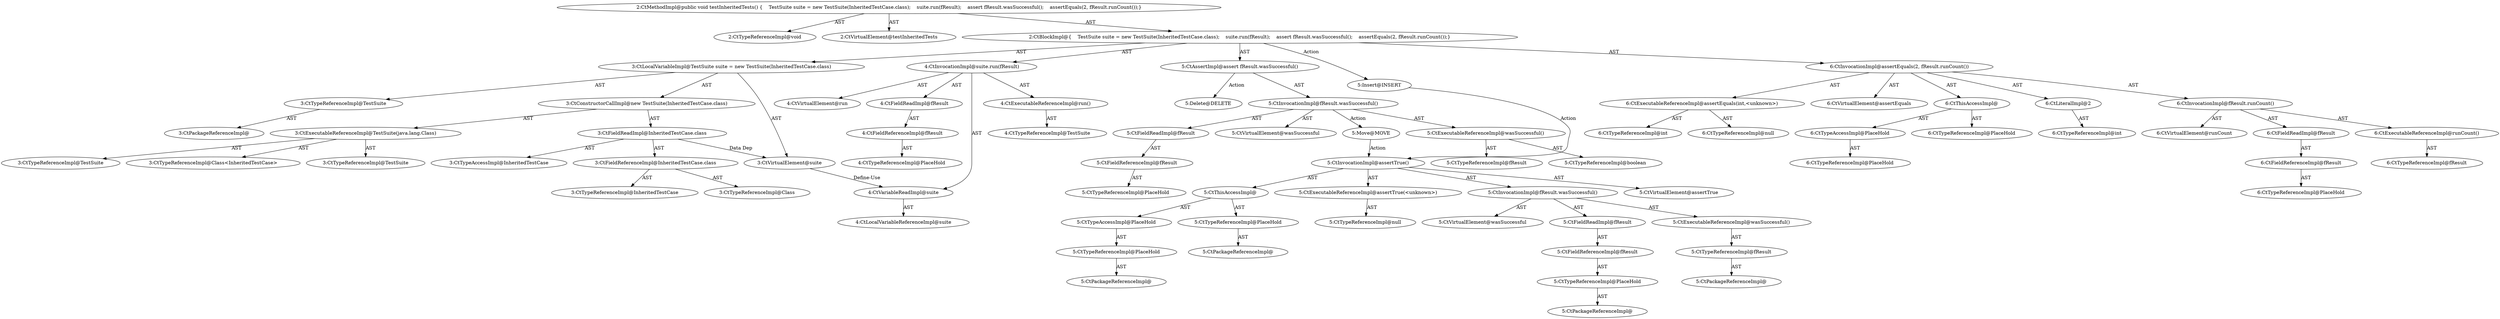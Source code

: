 digraph "testInheritedTests#?" {
0 [label="2:CtTypeReferenceImpl@void" shape=ellipse]
1 [label="2:CtVirtualElement@testInheritedTests" shape=ellipse]
2 [label="3:CtTypeReferenceImpl@TestSuite" shape=ellipse]
3 [label="3:CtPackageReferenceImpl@" shape=ellipse]
4 [label="3:CtExecutableReferenceImpl@TestSuite(java.lang.Class)" shape=ellipse]
5 [label="3:CtTypeReferenceImpl@TestSuite" shape=ellipse]
6 [label="3:CtTypeReferenceImpl@TestSuite" shape=ellipse]
7 [label="3:CtTypeReferenceImpl@Class<InheritedTestCase>" shape=ellipse]
8 [label="3:CtFieldReferenceImpl@InheritedTestCase.class" shape=ellipse]
9 [label="3:CtTypeReferenceImpl@InheritedTestCase" shape=ellipse]
10 [label="3:CtTypeReferenceImpl@Class" shape=ellipse]
11 [label="3:CtFieldReadImpl@InheritedTestCase.class" shape=ellipse]
12 [label="3:CtTypeAccessImpl@InheritedTestCase" shape=ellipse]
13 [label="3:CtConstructorCallImpl@new TestSuite(InheritedTestCase.class)" shape=ellipse]
14 [label="3:CtVirtualElement@suite" shape=ellipse]
15 [label="3:CtLocalVariableImpl@TestSuite suite = new TestSuite(InheritedTestCase.class)" shape=ellipse]
16 [label="4:CtExecutableReferenceImpl@run()" shape=ellipse]
17 [label="4:CtTypeReferenceImpl@TestSuite" shape=ellipse]
18 [label="4:CtVirtualElement@run" shape=ellipse]
19 [label="4:CtVariableReadImpl@suite" shape=ellipse]
20 [label="4:CtLocalVariableReferenceImpl@suite" shape=ellipse]
21 [label="4:CtFieldReferenceImpl@fResult" shape=ellipse]
22 [label="4:CtTypeReferenceImpl@PlaceHold" shape=ellipse]
23 [label="4:CtFieldReadImpl@fResult" shape=ellipse]
24 [label="4:CtInvocationImpl@suite.run(fResult)" shape=ellipse]
25 [label="5:CtExecutableReferenceImpl@wasSuccessful()" shape=ellipse]
26 [label="5:CtTypeReferenceImpl@fResult" shape=ellipse]
27 [label="5:CtTypeReferenceImpl@boolean" shape=ellipse]
28 [label="5:CtVirtualElement@wasSuccessful" shape=ellipse]
29 [label="5:CtFieldReferenceImpl@fResult" shape=ellipse]
30 [label="5:CtTypeReferenceImpl@PlaceHold" shape=ellipse]
31 [label="5:CtFieldReadImpl@fResult" shape=ellipse]
32 [label="5:CtInvocationImpl@fResult.wasSuccessful()" shape=ellipse]
33 [label="5:CtAssertImpl@assert fResult.wasSuccessful()" shape=ellipse]
34 [label="6:CtExecutableReferenceImpl@assertEquals(int,<unknown>)" shape=ellipse]
35 [label="6:CtTypeReferenceImpl@int" shape=ellipse]
36 [label="6:CtTypeReferenceImpl@null" shape=ellipse]
37 [label="6:CtVirtualElement@assertEquals" shape=ellipse]
38 [label="6:CtTypeAccessImpl@PlaceHold" shape=ellipse]
39 [label="6:CtTypeReferenceImpl@PlaceHold" shape=ellipse]
40 [label="6:CtThisAccessImpl@" shape=ellipse]
41 [label="6:CtTypeReferenceImpl@PlaceHold" shape=ellipse]
42 [label="6:CtLiteralImpl@2" shape=ellipse]
43 [label="6:CtTypeReferenceImpl@int" shape=ellipse]
44 [label="6:CtExecutableReferenceImpl@runCount()" shape=ellipse]
45 [label="6:CtTypeReferenceImpl@fResult" shape=ellipse]
46 [label="6:CtVirtualElement@runCount" shape=ellipse]
47 [label="6:CtFieldReferenceImpl@fResult" shape=ellipse]
48 [label="6:CtTypeReferenceImpl@PlaceHold" shape=ellipse]
49 [label="6:CtFieldReadImpl@fResult" shape=ellipse]
50 [label="6:CtInvocationImpl@fResult.runCount()" shape=ellipse]
51 [label="6:CtInvocationImpl@assertEquals(2, fResult.runCount())" shape=ellipse]
52 [label="2:CtBlockImpl@\{\
    TestSuite suite = new TestSuite(InheritedTestCase.class);\
    suite.run(fResult);\
    assert fResult.wasSuccessful();\
    assertEquals(2, fResult.runCount());\
\}" shape=ellipse]
53 [label="2:CtMethodImpl@public void testInheritedTests() \{\
    TestSuite suite = new TestSuite(InheritedTestCase.class);\
    suite.run(fResult);\
    assert fResult.wasSuccessful();\
    assertEquals(2, fResult.runCount());\
\}" shape=ellipse]
54 [label="5:Delete@DELETE" shape=ellipse]
55 [label="5:Insert@INSERT" shape=ellipse]
56 [label="5:CtPackageReferenceImpl@" shape=ellipse]
57 [label="5:CtTypeReferenceImpl@PlaceHold" shape=ellipse]
58 [label="5:CtPackageReferenceImpl@" shape=ellipse]
59 [label="5:CtTypeReferenceImpl@PlaceHold" shape=ellipse]
60 [label="5:CtTypeAccessImpl@PlaceHold" shape=ellipse]
61 [label="5:CtThisAccessImpl@" shape=ellipse]
62 [label="5:CtTypeReferenceImpl@null" shape=ellipse]
63 [label="5:CtExecutableReferenceImpl@assertTrue(<unknown>)" shape=ellipse]
64 [label="5:CtPackageReferenceImpl@" shape=ellipse]
65 [label="5:CtTypeReferenceImpl@PlaceHold" shape=ellipse]
66 [label="5:CtFieldReferenceImpl@fResult" shape=ellipse]
67 [label="5:CtFieldReadImpl@fResult" shape=ellipse]
68 [label="5:CtPackageReferenceImpl@" shape=ellipse]
69 [label="5:CtTypeReferenceImpl@fResult" shape=ellipse]
70 [label="5:CtExecutableReferenceImpl@wasSuccessful()" shape=ellipse]
71 [label="5:CtInvocationImpl@fResult.wasSuccessful()" shape=ellipse]
72 [label="5:CtVirtualElement@wasSuccessful" shape=ellipse]
73 [label="5:CtInvocationImpl@assertTrue()" shape=ellipse]
74 [label="5:CtVirtualElement@assertTrue" shape=ellipse]
75 [label="5:Move@MOVE" shape=ellipse]
2 -> 3 [label="AST"];
4 -> 5 [label="AST"];
4 -> 6 [label="AST"];
4 -> 7 [label="AST"];
8 -> 9 [label="AST"];
8 -> 10 [label="AST"];
11 -> 12 [label="AST"];
11 -> 8 [label="AST"];
11 -> 14 [label="Data Dep"];
13 -> 4 [label="AST"];
13 -> 11 [label="AST"];
14 -> 19 [label="Define-Use"];
15 -> 14 [label="AST"];
15 -> 2 [label="AST"];
15 -> 13 [label="AST"];
16 -> 17 [label="AST"];
19 -> 20 [label="AST"];
21 -> 22 [label="AST"];
23 -> 21 [label="AST"];
24 -> 18 [label="AST"];
24 -> 19 [label="AST"];
24 -> 16 [label="AST"];
24 -> 23 [label="AST"];
25 -> 26 [label="AST"];
25 -> 27 [label="AST"];
29 -> 30 [label="AST"];
31 -> 29 [label="AST"];
32 -> 28 [label="AST"];
32 -> 31 [label="AST"];
32 -> 25 [label="AST"];
32 -> 75 [label="Action"];
33 -> 32 [label="AST"];
33 -> 54 [label="Action"];
34 -> 35 [label="AST"];
34 -> 36 [label="AST"];
38 -> 39 [label="AST"];
40 -> 41 [label="AST"];
40 -> 38 [label="AST"];
42 -> 43 [label="AST"];
44 -> 45 [label="AST"];
47 -> 48 [label="AST"];
49 -> 47 [label="AST"];
50 -> 46 [label="AST"];
50 -> 49 [label="AST"];
50 -> 44 [label="AST"];
51 -> 37 [label="AST"];
51 -> 40 [label="AST"];
51 -> 34 [label="AST"];
51 -> 42 [label="AST"];
51 -> 50 [label="AST"];
52 -> 15 [label="AST"];
52 -> 24 [label="AST"];
52 -> 33 [label="AST"];
52 -> 51 [label="AST"];
52 -> 55 [label="Action"];
53 -> 1 [label="AST"];
53 -> 0 [label="AST"];
53 -> 52 [label="AST"];
55 -> 73 [label="Action"];
57 -> 56 [label="AST"];
59 -> 58 [label="AST"];
60 -> 59 [label="AST"];
61 -> 57 [label="AST"];
61 -> 60 [label="AST"];
63 -> 62 [label="AST"];
65 -> 64 [label="AST"];
66 -> 65 [label="AST"];
67 -> 66 [label="AST"];
69 -> 68 [label="AST"];
70 -> 69 [label="AST"];
71 -> 72 [label="AST"];
71 -> 67 [label="AST"];
71 -> 70 [label="AST"];
73 -> 74 [label="AST"];
73 -> 61 [label="AST"];
73 -> 63 [label="AST"];
73 -> 71 [label="AST"];
75 -> 73 [label="Action"];
}